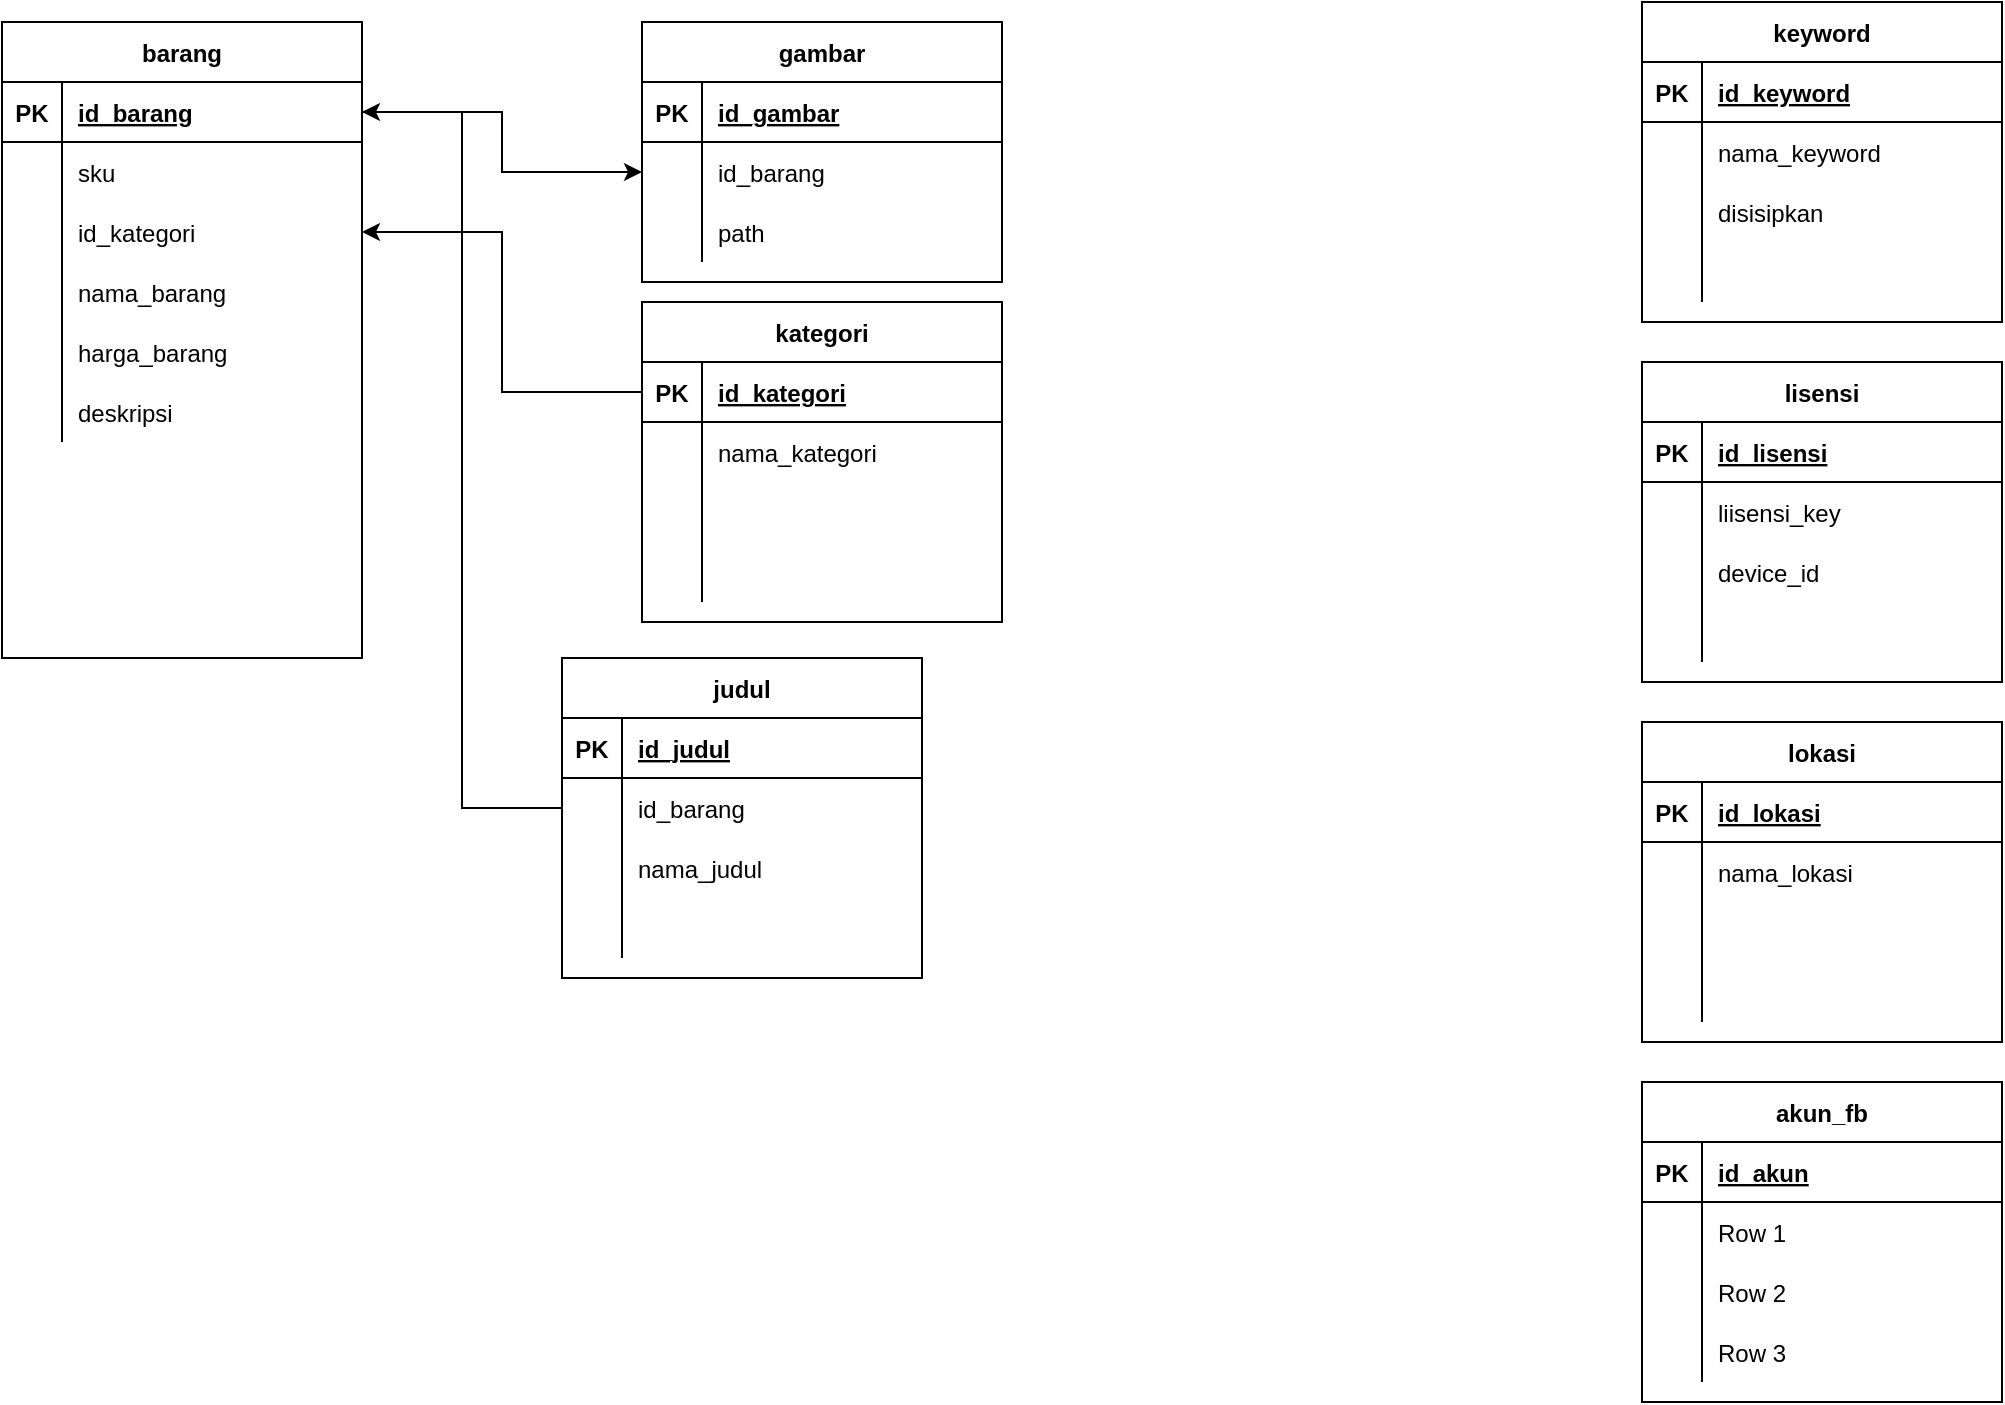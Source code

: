 <mxfile version="14.9.6" type="github">
  <diagram name="Page-1" id="9f46799a-70d6-7492-0946-bef42562c5a5">
    <mxGraphModel dx="868" dy="456" grid="1" gridSize="10" guides="1" tooltips="1" connect="1" arrows="1" fold="1" page="1" pageScale="1" pageWidth="1100" pageHeight="850" background="none" math="0" shadow="0">
      <root>
        <mxCell id="0" />
        <mxCell id="1" parent="0" />
        <mxCell id="hNI0bUxyWP1vLQ-U7evv-1" value="barang" style="shape=table;startSize=30;container=1;collapsible=1;childLayout=tableLayout;fixedRows=1;rowLines=0;fontStyle=1;align=center;resizeLast=1;" parent="1" vertex="1">
          <mxGeometry x="40" y="50" width="180" height="318" as="geometry" />
        </mxCell>
        <mxCell id="hNI0bUxyWP1vLQ-U7evv-2" value="" style="shape=partialRectangle;collapsible=0;dropTarget=0;pointerEvents=0;fillColor=none;top=0;left=0;bottom=1;right=0;points=[[0,0.5],[1,0.5]];portConstraint=eastwest;" parent="hNI0bUxyWP1vLQ-U7evv-1" vertex="1">
          <mxGeometry y="30" width="180" height="30" as="geometry" />
        </mxCell>
        <mxCell id="hNI0bUxyWP1vLQ-U7evv-3" value="PK" style="shape=partialRectangle;connectable=0;fillColor=none;top=0;left=0;bottom=0;right=0;fontStyle=1;overflow=hidden;" parent="hNI0bUxyWP1vLQ-U7evv-2" vertex="1">
          <mxGeometry width="30" height="30" as="geometry" />
        </mxCell>
        <mxCell id="hNI0bUxyWP1vLQ-U7evv-4" value="id_barang" style="shape=partialRectangle;connectable=0;fillColor=none;top=0;left=0;bottom=0;right=0;align=left;spacingLeft=6;fontStyle=5;overflow=hidden;" parent="hNI0bUxyWP1vLQ-U7evv-2" vertex="1">
          <mxGeometry x="30" width="150" height="30" as="geometry" />
        </mxCell>
        <mxCell id="hNI0bUxyWP1vLQ-U7evv-5" value="" style="shape=partialRectangle;collapsible=0;dropTarget=0;pointerEvents=0;fillColor=none;top=0;left=0;bottom=0;right=0;points=[[0,0.5],[1,0.5]];portConstraint=eastwest;" parent="hNI0bUxyWP1vLQ-U7evv-1" vertex="1">
          <mxGeometry y="60" width="180" height="30" as="geometry" />
        </mxCell>
        <mxCell id="hNI0bUxyWP1vLQ-U7evv-6" value="" style="shape=partialRectangle;connectable=0;fillColor=none;top=0;left=0;bottom=0;right=0;editable=1;overflow=hidden;" parent="hNI0bUxyWP1vLQ-U7evv-5" vertex="1">
          <mxGeometry width="30" height="30" as="geometry" />
        </mxCell>
        <mxCell id="hNI0bUxyWP1vLQ-U7evv-7" value="sku" style="shape=partialRectangle;connectable=0;fillColor=none;top=0;left=0;bottom=0;right=0;align=left;spacingLeft=6;overflow=hidden;" parent="hNI0bUxyWP1vLQ-U7evv-5" vertex="1">
          <mxGeometry x="30" width="150" height="30" as="geometry" />
        </mxCell>
        <mxCell id="hNI0bUxyWP1vLQ-U7evv-8" value="" style="shape=partialRectangle;collapsible=0;dropTarget=0;pointerEvents=0;fillColor=none;top=0;left=0;bottom=0;right=0;points=[[0,0.5],[1,0.5]];portConstraint=eastwest;" parent="hNI0bUxyWP1vLQ-U7evv-1" vertex="1">
          <mxGeometry y="90" width="180" height="30" as="geometry" />
        </mxCell>
        <mxCell id="hNI0bUxyWP1vLQ-U7evv-9" value="" style="shape=partialRectangle;connectable=0;fillColor=none;top=0;left=0;bottom=0;right=0;editable=1;overflow=hidden;" parent="hNI0bUxyWP1vLQ-U7evv-8" vertex="1">
          <mxGeometry width="30" height="30" as="geometry" />
        </mxCell>
        <mxCell id="hNI0bUxyWP1vLQ-U7evv-10" value="id_kategori" style="shape=partialRectangle;connectable=0;fillColor=none;top=0;left=0;bottom=0;right=0;align=left;spacingLeft=6;overflow=hidden;" parent="hNI0bUxyWP1vLQ-U7evv-8" vertex="1">
          <mxGeometry x="30" width="150" height="30" as="geometry" />
        </mxCell>
        <mxCell id="hNI0bUxyWP1vLQ-U7evv-11" value="" style="shape=partialRectangle;collapsible=0;dropTarget=0;pointerEvents=0;fillColor=none;top=0;left=0;bottom=0;right=0;points=[[0,0.5],[1,0.5]];portConstraint=eastwest;" parent="hNI0bUxyWP1vLQ-U7evv-1" vertex="1">
          <mxGeometry y="120" width="180" height="30" as="geometry" />
        </mxCell>
        <mxCell id="hNI0bUxyWP1vLQ-U7evv-12" value="" style="shape=partialRectangle;connectable=0;fillColor=none;top=0;left=0;bottom=0;right=0;editable=1;overflow=hidden;" parent="hNI0bUxyWP1vLQ-U7evv-11" vertex="1">
          <mxGeometry width="30" height="30" as="geometry" />
        </mxCell>
        <mxCell id="hNI0bUxyWP1vLQ-U7evv-13" value="nama_barang" style="shape=partialRectangle;connectable=0;fillColor=none;top=0;left=0;bottom=0;right=0;align=left;spacingLeft=6;overflow=hidden;" parent="hNI0bUxyWP1vLQ-U7evv-11" vertex="1">
          <mxGeometry x="30" width="150" height="30" as="geometry" />
        </mxCell>
        <mxCell id="hNI0bUxyWP1vLQ-U7evv-15" value="" style="shape=partialRectangle;collapsible=0;dropTarget=0;pointerEvents=0;fillColor=none;top=0;left=0;bottom=0;right=0;points=[[0,0.5],[1,0.5]];portConstraint=eastwest;" parent="hNI0bUxyWP1vLQ-U7evv-1" vertex="1">
          <mxGeometry y="150" width="180" height="30" as="geometry" />
        </mxCell>
        <mxCell id="hNI0bUxyWP1vLQ-U7evv-16" value="" style="shape=partialRectangle;connectable=0;fillColor=none;top=0;left=0;bottom=0;right=0;editable=1;overflow=hidden;" parent="hNI0bUxyWP1vLQ-U7evv-15" vertex="1">
          <mxGeometry width="30" height="30" as="geometry" />
        </mxCell>
        <mxCell id="hNI0bUxyWP1vLQ-U7evv-17" value="harga_barang" style="shape=partialRectangle;connectable=0;fillColor=none;top=0;left=0;bottom=0;right=0;align=left;spacingLeft=6;overflow=hidden;" parent="hNI0bUxyWP1vLQ-U7evv-15" vertex="1">
          <mxGeometry x="30" width="150" height="30" as="geometry" />
        </mxCell>
        <mxCell id="hNI0bUxyWP1vLQ-U7evv-18" value="" style="shape=partialRectangle;collapsible=0;dropTarget=0;pointerEvents=0;fillColor=none;top=0;left=0;bottom=0;right=0;points=[[0,0.5],[1,0.5]];portConstraint=eastwest;" parent="hNI0bUxyWP1vLQ-U7evv-1" vertex="1">
          <mxGeometry y="180" width="180" height="30" as="geometry" />
        </mxCell>
        <mxCell id="hNI0bUxyWP1vLQ-U7evv-19" value="" style="shape=partialRectangle;connectable=0;fillColor=none;top=0;left=0;bottom=0;right=0;editable=1;overflow=hidden;" parent="hNI0bUxyWP1vLQ-U7evv-18" vertex="1">
          <mxGeometry width="30" height="30" as="geometry" />
        </mxCell>
        <mxCell id="hNI0bUxyWP1vLQ-U7evv-20" value="deskripsi" style="shape=partialRectangle;connectable=0;fillColor=none;top=0;left=0;bottom=0;right=0;align=left;spacingLeft=6;overflow=hidden;" parent="hNI0bUxyWP1vLQ-U7evv-18" vertex="1">
          <mxGeometry x="30" width="150" height="30" as="geometry" />
        </mxCell>
        <mxCell id="hNI0bUxyWP1vLQ-U7evv-21" value="keyword" style="shape=table;startSize=30;container=1;collapsible=1;childLayout=tableLayout;fixedRows=1;rowLines=0;fontStyle=1;align=center;resizeLast=1;" parent="1" vertex="1">
          <mxGeometry x="860" y="40" width="180" height="160" as="geometry" />
        </mxCell>
        <mxCell id="hNI0bUxyWP1vLQ-U7evv-22" value="" style="shape=partialRectangle;collapsible=0;dropTarget=0;pointerEvents=0;fillColor=none;top=0;left=0;bottom=1;right=0;points=[[0,0.5],[1,0.5]];portConstraint=eastwest;" parent="hNI0bUxyWP1vLQ-U7evv-21" vertex="1">
          <mxGeometry y="30" width="180" height="30" as="geometry" />
        </mxCell>
        <mxCell id="hNI0bUxyWP1vLQ-U7evv-23" value="PK" style="shape=partialRectangle;connectable=0;fillColor=none;top=0;left=0;bottom=0;right=0;fontStyle=1;overflow=hidden;" parent="hNI0bUxyWP1vLQ-U7evv-22" vertex="1">
          <mxGeometry width="30" height="30" as="geometry" />
        </mxCell>
        <mxCell id="hNI0bUxyWP1vLQ-U7evv-24" value="id_keyword" style="shape=partialRectangle;connectable=0;fillColor=none;top=0;left=0;bottom=0;right=0;align=left;spacingLeft=6;fontStyle=5;overflow=hidden;" parent="hNI0bUxyWP1vLQ-U7evv-22" vertex="1">
          <mxGeometry x="30" width="150" height="30" as="geometry" />
        </mxCell>
        <mxCell id="hNI0bUxyWP1vLQ-U7evv-25" value="" style="shape=partialRectangle;collapsible=0;dropTarget=0;pointerEvents=0;fillColor=none;top=0;left=0;bottom=0;right=0;points=[[0,0.5],[1,0.5]];portConstraint=eastwest;" parent="hNI0bUxyWP1vLQ-U7evv-21" vertex="1">
          <mxGeometry y="60" width="180" height="30" as="geometry" />
        </mxCell>
        <mxCell id="hNI0bUxyWP1vLQ-U7evv-26" value="" style="shape=partialRectangle;connectable=0;fillColor=none;top=0;left=0;bottom=0;right=0;editable=1;overflow=hidden;" parent="hNI0bUxyWP1vLQ-U7evv-25" vertex="1">
          <mxGeometry width="30" height="30" as="geometry" />
        </mxCell>
        <mxCell id="hNI0bUxyWP1vLQ-U7evv-27" value="nama_keyword" style="shape=partialRectangle;connectable=0;fillColor=none;top=0;left=0;bottom=0;right=0;align=left;spacingLeft=6;overflow=hidden;" parent="hNI0bUxyWP1vLQ-U7evv-25" vertex="1">
          <mxGeometry x="30" width="150" height="30" as="geometry" />
        </mxCell>
        <mxCell id="hNI0bUxyWP1vLQ-U7evv-28" value="" style="shape=partialRectangle;collapsible=0;dropTarget=0;pointerEvents=0;fillColor=none;top=0;left=0;bottom=0;right=0;points=[[0,0.5],[1,0.5]];portConstraint=eastwest;" parent="hNI0bUxyWP1vLQ-U7evv-21" vertex="1">
          <mxGeometry y="90" width="180" height="30" as="geometry" />
        </mxCell>
        <mxCell id="hNI0bUxyWP1vLQ-U7evv-29" value="" style="shape=partialRectangle;connectable=0;fillColor=none;top=0;left=0;bottom=0;right=0;editable=1;overflow=hidden;" parent="hNI0bUxyWP1vLQ-U7evv-28" vertex="1">
          <mxGeometry width="30" height="30" as="geometry" />
        </mxCell>
        <mxCell id="hNI0bUxyWP1vLQ-U7evv-30" value="disisipkan" style="shape=partialRectangle;connectable=0;fillColor=none;top=0;left=0;bottom=0;right=0;align=left;spacingLeft=6;overflow=hidden;" parent="hNI0bUxyWP1vLQ-U7evv-28" vertex="1">
          <mxGeometry x="30" width="150" height="30" as="geometry" />
        </mxCell>
        <mxCell id="hNI0bUxyWP1vLQ-U7evv-31" value="" style="shape=partialRectangle;collapsible=0;dropTarget=0;pointerEvents=0;fillColor=none;top=0;left=0;bottom=0;right=0;points=[[0,0.5],[1,0.5]];portConstraint=eastwest;" parent="hNI0bUxyWP1vLQ-U7evv-21" vertex="1">
          <mxGeometry y="120" width="180" height="30" as="geometry" />
        </mxCell>
        <mxCell id="hNI0bUxyWP1vLQ-U7evv-32" value="" style="shape=partialRectangle;connectable=0;fillColor=none;top=0;left=0;bottom=0;right=0;editable=1;overflow=hidden;" parent="hNI0bUxyWP1vLQ-U7evv-31" vertex="1">
          <mxGeometry width="30" height="30" as="geometry" />
        </mxCell>
        <mxCell id="hNI0bUxyWP1vLQ-U7evv-33" value="" style="shape=partialRectangle;connectable=0;fillColor=none;top=0;left=0;bottom=0;right=0;align=left;spacingLeft=6;overflow=hidden;" parent="hNI0bUxyWP1vLQ-U7evv-31" vertex="1">
          <mxGeometry x="30" width="150" height="30" as="geometry" />
        </mxCell>
        <mxCell id="hNI0bUxyWP1vLQ-U7evv-34" value="judul" style="shape=table;startSize=30;container=1;collapsible=1;childLayout=tableLayout;fixedRows=1;rowLines=0;fontStyle=1;align=center;resizeLast=1;" parent="1" vertex="1">
          <mxGeometry x="320" y="368" width="180" height="160" as="geometry" />
        </mxCell>
        <mxCell id="hNI0bUxyWP1vLQ-U7evv-35" value="" style="shape=partialRectangle;collapsible=0;dropTarget=0;pointerEvents=0;fillColor=none;top=0;left=0;bottom=1;right=0;points=[[0,0.5],[1,0.5]];portConstraint=eastwest;" parent="hNI0bUxyWP1vLQ-U7evv-34" vertex="1">
          <mxGeometry y="30" width="180" height="30" as="geometry" />
        </mxCell>
        <mxCell id="hNI0bUxyWP1vLQ-U7evv-36" value="PK" style="shape=partialRectangle;connectable=0;fillColor=none;top=0;left=0;bottom=0;right=0;fontStyle=1;overflow=hidden;" parent="hNI0bUxyWP1vLQ-U7evv-35" vertex="1">
          <mxGeometry width="30" height="30" as="geometry" />
        </mxCell>
        <mxCell id="hNI0bUxyWP1vLQ-U7evv-37" value="id_judul" style="shape=partialRectangle;connectable=0;fillColor=none;top=0;left=0;bottom=0;right=0;align=left;spacingLeft=6;fontStyle=5;overflow=hidden;" parent="hNI0bUxyWP1vLQ-U7evv-35" vertex="1">
          <mxGeometry x="30" width="150" height="30" as="geometry" />
        </mxCell>
        <mxCell id="hNI0bUxyWP1vLQ-U7evv-38" value="" style="shape=partialRectangle;collapsible=0;dropTarget=0;pointerEvents=0;fillColor=none;top=0;left=0;bottom=0;right=0;points=[[0,0.5],[1,0.5]];portConstraint=eastwest;" parent="hNI0bUxyWP1vLQ-U7evv-34" vertex="1">
          <mxGeometry y="60" width="180" height="30" as="geometry" />
        </mxCell>
        <mxCell id="hNI0bUxyWP1vLQ-U7evv-39" value="" style="shape=partialRectangle;connectable=0;fillColor=none;top=0;left=0;bottom=0;right=0;editable=1;overflow=hidden;" parent="hNI0bUxyWP1vLQ-U7evv-38" vertex="1">
          <mxGeometry width="30" height="30" as="geometry" />
        </mxCell>
        <mxCell id="hNI0bUxyWP1vLQ-U7evv-40" value="id_barang" style="shape=partialRectangle;connectable=0;fillColor=none;top=0;left=0;bottom=0;right=0;align=left;spacingLeft=6;overflow=hidden;" parent="hNI0bUxyWP1vLQ-U7evv-38" vertex="1">
          <mxGeometry x="30" width="150" height="30" as="geometry" />
        </mxCell>
        <mxCell id="hNI0bUxyWP1vLQ-U7evv-41" value="" style="shape=partialRectangle;collapsible=0;dropTarget=0;pointerEvents=0;fillColor=none;top=0;left=0;bottom=0;right=0;points=[[0,0.5],[1,0.5]];portConstraint=eastwest;" parent="hNI0bUxyWP1vLQ-U7evv-34" vertex="1">
          <mxGeometry y="90" width="180" height="30" as="geometry" />
        </mxCell>
        <mxCell id="hNI0bUxyWP1vLQ-U7evv-42" value="" style="shape=partialRectangle;connectable=0;fillColor=none;top=0;left=0;bottom=0;right=0;editable=1;overflow=hidden;" parent="hNI0bUxyWP1vLQ-U7evv-41" vertex="1">
          <mxGeometry width="30" height="30" as="geometry" />
        </mxCell>
        <mxCell id="hNI0bUxyWP1vLQ-U7evv-43" value="nama_judul" style="shape=partialRectangle;connectable=0;fillColor=none;top=0;left=0;bottom=0;right=0;align=left;spacingLeft=6;overflow=hidden;" parent="hNI0bUxyWP1vLQ-U7evv-41" vertex="1">
          <mxGeometry x="30" width="150" height="30" as="geometry" />
        </mxCell>
        <mxCell id="hNI0bUxyWP1vLQ-U7evv-44" value="" style="shape=partialRectangle;collapsible=0;dropTarget=0;pointerEvents=0;fillColor=none;top=0;left=0;bottom=0;right=0;points=[[0,0.5],[1,0.5]];portConstraint=eastwest;" parent="hNI0bUxyWP1vLQ-U7evv-34" vertex="1">
          <mxGeometry y="120" width="180" height="30" as="geometry" />
        </mxCell>
        <mxCell id="hNI0bUxyWP1vLQ-U7evv-45" value="" style="shape=partialRectangle;connectable=0;fillColor=none;top=0;left=0;bottom=0;right=0;editable=1;overflow=hidden;" parent="hNI0bUxyWP1vLQ-U7evv-44" vertex="1">
          <mxGeometry width="30" height="30" as="geometry" />
        </mxCell>
        <mxCell id="hNI0bUxyWP1vLQ-U7evv-46" value="" style="shape=partialRectangle;connectable=0;fillColor=none;top=0;left=0;bottom=0;right=0;align=left;spacingLeft=6;overflow=hidden;" parent="hNI0bUxyWP1vLQ-U7evv-44" vertex="1">
          <mxGeometry x="30" width="150" height="30" as="geometry" />
        </mxCell>
        <mxCell id="hNI0bUxyWP1vLQ-U7evv-47" value="kategori" style="shape=table;startSize=30;container=1;collapsible=1;childLayout=tableLayout;fixedRows=1;rowLines=0;fontStyle=1;align=center;resizeLast=1;" parent="1" vertex="1">
          <mxGeometry x="360" y="190" width="180" height="160" as="geometry" />
        </mxCell>
        <mxCell id="hNI0bUxyWP1vLQ-U7evv-48" value="" style="shape=partialRectangle;collapsible=0;dropTarget=0;pointerEvents=0;fillColor=none;top=0;left=0;bottom=1;right=0;points=[[0,0.5],[1,0.5]];portConstraint=eastwest;" parent="hNI0bUxyWP1vLQ-U7evv-47" vertex="1">
          <mxGeometry y="30" width="180" height="30" as="geometry" />
        </mxCell>
        <mxCell id="hNI0bUxyWP1vLQ-U7evv-49" value="PK" style="shape=partialRectangle;connectable=0;fillColor=none;top=0;left=0;bottom=0;right=0;fontStyle=1;overflow=hidden;" parent="hNI0bUxyWP1vLQ-U7evv-48" vertex="1">
          <mxGeometry width="30" height="30" as="geometry" />
        </mxCell>
        <mxCell id="hNI0bUxyWP1vLQ-U7evv-50" value="id_kategori" style="shape=partialRectangle;connectable=0;fillColor=none;top=0;left=0;bottom=0;right=0;align=left;spacingLeft=6;fontStyle=5;overflow=hidden;" parent="hNI0bUxyWP1vLQ-U7evv-48" vertex="1">
          <mxGeometry x="30" width="150" height="30" as="geometry" />
        </mxCell>
        <mxCell id="hNI0bUxyWP1vLQ-U7evv-51" value="" style="shape=partialRectangle;collapsible=0;dropTarget=0;pointerEvents=0;fillColor=none;top=0;left=0;bottom=0;right=0;points=[[0,0.5],[1,0.5]];portConstraint=eastwest;" parent="hNI0bUxyWP1vLQ-U7evv-47" vertex="1">
          <mxGeometry y="60" width="180" height="30" as="geometry" />
        </mxCell>
        <mxCell id="hNI0bUxyWP1vLQ-U7evv-52" value="" style="shape=partialRectangle;connectable=0;fillColor=none;top=0;left=0;bottom=0;right=0;editable=1;overflow=hidden;" parent="hNI0bUxyWP1vLQ-U7evv-51" vertex="1">
          <mxGeometry width="30" height="30" as="geometry" />
        </mxCell>
        <mxCell id="hNI0bUxyWP1vLQ-U7evv-53" value="nama_kategori" style="shape=partialRectangle;connectable=0;fillColor=none;top=0;left=0;bottom=0;right=0;align=left;spacingLeft=6;overflow=hidden;" parent="hNI0bUxyWP1vLQ-U7evv-51" vertex="1">
          <mxGeometry x="30" width="150" height="30" as="geometry" />
        </mxCell>
        <mxCell id="hNI0bUxyWP1vLQ-U7evv-54" value="" style="shape=partialRectangle;collapsible=0;dropTarget=0;pointerEvents=0;fillColor=none;top=0;left=0;bottom=0;right=0;points=[[0,0.5],[1,0.5]];portConstraint=eastwest;" parent="hNI0bUxyWP1vLQ-U7evv-47" vertex="1">
          <mxGeometry y="90" width="180" height="30" as="geometry" />
        </mxCell>
        <mxCell id="hNI0bUxyWP1vLQ-U7evv-55" value="" style="shape=partialRectangle;connectable=0;fillColor=none;top=0;left=0;bottom=0;right=0;editable=1;overflow=hidden;" parent="hNI0bUxyWP1vLQ-U7evv-54" vertex="1">
          <mxGeometry width="30" height="30" as="geometry" />
        </mxCell>
        <mxCell id="hNI0bUxyWP1vLQ-U7evv-56" value="" style="shape=partialRectangle;connectable=0;fillColor=none;top=0;left=0;bottom=0;right=0;align=left;spacingLeft=6;overflow=hidden;" parent="hNI0bUxyWP1vLQ-U7evv-54" vertex="1">
          <mxGeometry x="30" width="150" height="30" as="geometry" />
        </mxCell>
        <mxCell id="hNI0bUxyWP1vLQ-U7evv-57" value="" style="shape=partialRectangle;collapsible=0;dropTarget=0;pointerEvents=0;fillColor=none;top=0;left=0;bottom=0;right=0;points=[[0,0.5],[1,0.5]];portConstraint=eastwest;" parent="hNI0bUxyWP1vLQ-U7evv-47" vertex="1">
          <mxGeometry y="120" width="180" height="30" as="geometry" />
        </mxCell>
        <mxCell id="hNI0bUxyWP1vLQ-U7evv-58" value="" style="shape=partialRectangle;connectable=0;fillColor=none;top=0;left=0;bottom=0;right=0;editable=1;overflow=hidden;" parent="hNI0bUxyWP1vLQ-U7evv-57" vertex="1">
          <mxGeometry width="30" height="30" as="geometry" />
        </mxCell>
        <mxCell id="hNI0bUxyWP1vLQ-U7evv-59" value="" style="shape=partialRectangle;connectable=0;fillColor=none;top=0;left=0;bottom=0;right=0;align=left;spacingLeft=6;overflow=hidden;" parent="hNI0bUxyWP1vLQ-U7evv-57" vertex="1">
          <mxGeometry x="30" width="150" height="30" as="geometry" />
        </mxCell>
        <mxCell id="hNI0bUxyWP1vLQ-U7evv-60" value="lokasi" style="shape=table;startSize=30;container=1;collapsible=1;childLayout=tableLayout;fixedRows=1;rowLines=0;fontStyle=1;align=center;resizeLast=1;" parent="1" vertex="1">
          <mxGeometry x="860" y="400" width="180" height="160" as="geometry" />
        </mxCell>
        <mxCell id="hNI0bUxyWP1vLQ-U7evv-61" value="" style="shape=partialRectangle;collapsible=0;dropTarget=0;pointerEvents=0;fillColor=none;top=0;left=0;bottom=1;right=0;points=[[0,0.5],[1,0.5]];portConstraint=eastwest;" parent="hNI0bUxyWP1vLQ-U7evv-60" vertex="1">
          <mxGeometry y="30" width="180" height="30" as="geometry" />
        </mxCell>
        <mxCell id="hNI0bUxyWP1vLQ-U7evv-62" value="PK" style="shape=partialRectangle;connectable=0;fillColor=none;top=0;left=0;bottom=0;right=0;fontStyle=1;overflow=hidden;" parent="hNI0bUxyWP1vLQ-U7evv-61" vertex="1">
          <mxGeometry width="30" height="30" as="geometry" />
        </mxCell>
        <mxCell id="hNI0bUxyWP1vLQ-U7evv-63" value="id_lokasi" style="shape=partialRectangle;connectable=0;fillColor=none;top=0;left=0;bottom=0;right=0;align=left;spacingLeft=6;fontStyle=5;overflow=hidden;" parent="hNI0bUxyWP1vLQ-U7evv-61" vertex="1">
          <mxGeometry x="30" width="150" height="30" as="geometry" />
        </mxCell>
        <mxCell id="hNI0bUxyWP1vLQ-U7evv-64" value="" style="shape=partialRectangle;collapsible=0;dropTarget=0;pointerEvents=0;fillColor=none;top=0;left=0;bottom=0;right=0;points=[[0,0.5],[1,0.5]];portConstraint=eastwest;" parent="hNI0bUxyWP1vLQ-U7evv-60" vertex="1">
          <mxGeometry y="60" width="180" height="30" as="geometry" />
        </mxCell>
        <mxCell id="hNI0bUxyWP1vLQ-U7evv-65" value="" style="shape=partialRectangle;connectable=0;fillColor=none;top=0;left=0;bottom=0;right=0;editable=1;overflow=hidden;" parent="hNI0bUxyWP1vLQ-U7evv-64" vertex="1">
          <mxGeometry width="30" height="30" as="geometry" />
        </mxCell>
        <mxCell id="hNI0bUxyWP1vLQ-U7evv-66" value="nama_lokasi" style="shape=partialRectangle;connectable=0;fillColor=none;top=0;left=0;bottom=0;right=0;align=left;spacingLeft=6;overflow=hidden;" parent="hNI0bUxyWP1vLQ-U7evv-64" vertex="1">
          <mxGeometry x="30" width="150" height="30" as="geometry" />
        </mxCell>
        <mxCell id="hNI0bUxyWP1vLQ-U7evv-67" value="" style="shape=partialRectangle;collapsible=0;dropTarget=0;pointerEvents=0;fillColor=none;top=0;left=0;bottom=0;right=0;points=[[0,0.5],[1,0.5]];portConstraint=eastwest;" parent="hNI0bUxyWP1vLQ-U7evv-60" vertex="1">
          <mxGeometry y="90" width="180" height="30" as="geometry" />
        </mxCell>
        <mxCell id="hNI0bUxyWP1vLQ-U7evv-68" value="" style="shape=partialRectangle;connectable=0;fillColor=none;top=0;left=0;bottom=0;right=0;editable=1;overflow=hidden;" parent="hNI0bUxyWP1vLQ-U7evv-67" vertex="1">
          <mxGeometry width="30" height="30" as="geometry" />
        </mxCell>
        <mxCell id="hNI0bUxyWP1vLQ-U7evv-69" value="" style="shape=partialRectangle;connectable=0;fillColor=none;top=0;left=0;bottom=0;right=0;align=left;spacingLeft=6;overflow=hidden;" parent="hNI0bUxyWP1vLQ-U7evv-67" vertex="1">
          <mxGeometry x="30" width="150" height="30" as="geometry" />
        </mxCell>
        <mxCell id="hNI0bUxyWP1vLQ-U7evv-70" value="" style="shape=partialRectangle;collapsible=0;dropTarget=0;pointerEvents=0;fillColor=none;top=0;left=0;bottom=0;right=0;points=[[0,0.5],[1,0.5]];portConstraint=eastwest;" parent="hNI0bUxyWP1vLQ-U7evv-60" vertex="1">
          <mxGeometry y="120" width="180" height="30" as="geometry" />
        </mxCell>
        <mxCell id="hNI0bUxyWP1vLQ-U7evv-71" value="" style="shape=partialRectangle;connectable=0;fillColor=none;top=0;left=0;bottom=0;right=0;editable=1;overflow=hidden;" parent="hNI0bUxyWP1vLQ-U7evv-70" vertex="1">
          <mxGeometry width="30" height="30" as="geometry" />
        </mxCell>
        <mxCell id="hNI0bUxyWP1vLQ-U7evv-72" value="" style="shape=partialRectangle;connectable=0;fillColor=none;top=0;left=0;bottom=0;right=0;align=left;spacingLeft=6;overflow=hidden;" parent="hNI0bUxyWP1vLQ-U7evv-70" vertex="1">
          <mxGeometry x="30" width="150" height="30" as="geometry" />
        </mxCell>
        <mxCell id="hNI0bUxyWP1vLQ-U7evv-73" value="gambar" style="shape=table;startSize=30;container=1;collapsible=1;childLayout=tableLayout;fixedRows=1;rowLines=0;fontStyle=1;align=center;resizeLast=1;" parent="1" vertex="1">
          <mxGeometry x="360" y="50" width="180" height="130" as="geometry" />
        </mxCell>
        <mxCell id="hNI0bUxyWP1vLQ-U7evv-74" value="" style="shape=partialRectangle;collapsible=0;dropTarget=0;pointerEvents=0;fillColor=none;top=0;left=0;bottom=1;right=0;points=[[0,0.5],[1,0.5]];portConstraint=eastwest;" parent="hNI0bUxyWP1vLQ-U7evv-73" vertex="1">
          <mxGeometry y="30" width="180" height="30" as="geometry" />
        </mxCell>
        <mxCell id="hNI0bUxyWP1vLQ-U7evv-75" value="PK" style="shape=partialRectangle;connectable=0;fillColor=none;top=0;left=0;bottom=0;right=0;fontStyle=1;overflow=hidden;" parent="hNI0bUxyWP1vLQ-U7evv-74" vertex="1">
          <mxGeometry width="30" height="30" as="geometry" />
        </mxCell>
        <mxCell id="hNI0bUxyWP1vLQ-U7evv-76" value="id_gambar" style="shape=partialRectangle;connectable=0;fillColor=none;top=0;left=0;bottom=0;right=0;align=left;spacingLeft=6;fontStyle=5;overflow=hidden;" parent="hNI0bUxyWP1vLQ-U7evv-74" vertex="1">
          <mxGeometry x="30" width="150" height="30" as="geometry" />
        </mxCell>
        <mxCell id="hNI0bUxyWP1vLQ-U7evv-77" value="" style="shape=partialRectangle;collapsible=0;dropTarget=0;pointerEvents=0;fillColor=none;top=0;left=0;bottom=0;right=0;points=[[0,0.5],[1,0.5]];portConstraint=eastwest;" parent="hNI0bUxyWP1vLQ-U7evv-73" vertex="1">
          <mxGeometry y="60" width="180" height="30" as="geometry" />
        </mxCell>
        <mxCell id="hNI0bUxyWP1vLQ-U7evv-78" value="" style="shape=partialRectangle;connectable=0;fillColor=none;top=0;left=0;bottom=0;right=0;editable=1;overflow=hidden;" parent="hNI0bUxyWP1vLQ-U7evv-77" vertex="1">
          <mxGeometry width="30" height="30" as="geometry" />
        </mxCell>
        <mxCell id="hNI0bUxyWP1vLQ-U7evv-79" value="id_barang" style="shape=partialRectangle;connectable=0;fillColor=none;top=0;left=0;bottom=0;right=0;align=left;spacingLeft=6;overflow=hidden;" parent="hNI0bUxyWP1vLQ-U7evv-77" vertex="1">
          <mxGeometry x="30" width="150" height="30" as="geometry" />
        </mxCell>
        <mxCell id="hNI0bUxyWP1vLQ-U7evv-80" value="" style="shape=partialRectangle;collapsible=0;dropTarget=0;pointerEvents=0;fillColor=none;top=0;left=0;bottom=0;right=0;points=[[0,0.5],[1,0.5]];portConstraint=eastwest;" parent="hNI0bUxyWP1vLQ-U7evv-73" vertex="1">
          <mxGeometry y="90" width="180" height="30" as="geometry" />
        </mxCell>
        <mxCell id="hNI0bUxyWP1vLQ-U7evv-81" value="" style="shape=partialRectangle;connectable=0;fillColor=none;top=0;left=0;bottom=0;right=0;editable=1;overflow=hidden;" parent="hNI0bUxyWP1vLQ-U7evv-80" vertex="1">
          <mxGeometry width="30" height="30" as="geometry" />
        </mxCell>
        <mxCell id="hNI0bUxyWP1vLQ-U7evv-82" value="path" style="shape=partialRectangle;connectable=0;fillColor=none;top=0;left=0;bottom=0;right=0;align=left;spacingLeft=6;overflow=hidden;" parent="hNI0bUxyWP1vLQ-U7evv-80" vertex="1">
          <mxGeometry x="30" width="150" height="30" as="geometry" />
        </mxCell>
        <mxCell id="hNI0bUxyWP1vLQ-U7evv-86" value="akun_fb" style="shape=table;startSize=30;container=1;collapsible=1;childLayout=tableLayout;fixedRows=1;rowLines=0;fontStyle=1;align=center;resizeLast=1;" parent="1" vertex="1">
          <mxGeometry x="860" y="580" width="180" height="160" as="geometry" />
        </mxCell>
        <mxCell id="hNI0bUxyWP1vLQ-U7evv-87" value="" style="shape=partialRectangle;collapsible=0;dropTarget=0;pointerEvents=0;fillColor=none;top=0;left=0;bottom=1;right=0;points=[[0,0.5],[1,0.5]];portConstraint=eastwest;" parent="hNI0bUxyWP1vLQ-U7evv-86" vertex="1">
          <mxGeometry y="30" width="180" height="30" as="geometry" />
        </mxCell>
        <mxCell id="hNI0bUxyWP1vLQ-U7evv-88" value="PK" style="shape=partialRectangle;connectable=0;fillColor=none;top=0;left=0;bottom=0;right=0;fontStyle=1;overflow=hidden;" parent="hNI0bUxyWP1vLQ-U7evv-87" vertex="1">
          <mxGeometry width="30" height="30" as="geometry" />
        </mxCell>
        <mxCell id="hNI0bUxyWP1vLQ-U7evv-89" value="id_akun" style="shape=partialRectangle;connectable=0;fillColor=none;top=0;left=0;bottom=0;right=0;align=left;spacingLeft=6;fontStyle=5;overflow=hidden;" parent="hNI0bUxyWP1vLQ-U7evv-87" vertex="1">
          <mxGeometry x="30" width="150" height="30" as="geometry" />
        </mxCell>
        <mxCell id="hNI0bUxyWP1vLQ-U7evv-90" value="" style="shape=partialRectangle;collapsible=0;dropTarget=0;pointerEvents=0;fillColor=none;top=0;left=0;bottom=0;right=0;points=[[0,0.5],[1,0.5]];portConstraint=eastwest;" parent="hNI0bUxyWP1vLQ-U7evv-86" vertex="1">
          <mxGeometry y="60" width="180" height="30" as="geometry" />
        </mxCell>
        <mxCell id="hNI0bUxyWP1vLQ-U7evv-91" value="" style="shape=partialRectangle;connectable=0;fillColor=none;top=0;left=0;bottom=0;right=0;editable=1;overflow=hidden;" parent="hNI0bUxyWP1vLQ-U7evv-90" vertex="1">
          <mxGeometry width="30" height="30" as="geometry" />
        </mxCell>
        <mxCell id="hNI0bUxyWP1vLQ-U7evv-92" value="Row 1" style="shape=partialRectangle;connectable=0;fillColor=none;top=0;left=0;bottom=0;right=0;align=left;spacingLeft=6;overflow=hidden;" parent="hNI0bUxyWP1vLQ-U7evv-90" vertex="1">
          <mxGeometry x="30" width="150" height="30" as="geometry" />
        </mxCell>
        <mxCell id="hNI0bUxyWP1vLQ-U7evv-93" value="" style="shape=partialRectangle;collapsible=0;dropTarget=0;pointerEvents=0;fillColor=none;top=0;left=0;bottom=0;right=0;points=[[0,0.5],[1,0.5]];portConstraint=eastwest;" parent="hNI0bUxyWP1vLQ-U7evv-86" vertex="1">
          <mxGeometry y="90" width="180" height="30" as="geometry" />
        </mxCell>
        <mxCell id="hNI0bUxyWP1vLQ-U7evv-94" value="" style="shape=partialRectangle;connectable=0;fillColor=none;top=0;left=0;bottom=0;right=0;editable=1;overflow=hidden;" parent="hNI0bUxyWP1vLQ-U7evv-93" vertex="1">
          <mxGeometry width="30" height="30" as="geometry" />
        </mxCell>
        <mxCell id="hNI0bUxyWP1vLQ-U7evv-95" value="Row 2" style="shape=partialRectangle;connectable=0;fillColor=none;top=0;left=0;bottom=0;right=0;align=left;spacingLeft=6;overflow=hidden;" parent="hNI0bUxyWP1vLQ-U7evv-93" vertex="1">
          <mxGeometry x="30" width="150" height="30" as="geometry" />
        </mxCell>
        <mxCell id="hNI0bUxyWP1vLQ-U7evv-96" value="" style="shape=partialRectangle;collapsible=0;dropTarget=0;pointerEvents=0;fillColor=none;top=0;left=0;bottom=0;right=0;points=[[0,0.5],[1,0.5]];portConstraint=eastwest;" parent="hNI0bUxyWP1vLQ-U7evv-86" vertex="1">
          <mxGeometry y="120" width="180" height="30" as="geometry" />
        </mxCell>
        <mxCell id="hNI0bUxyWP1vLQ-U7evv-97" value="" style="shape=partialRectangle;connectable=0;fillColor=none;top=0;left=0;bottom=0;right=0;editable=1;overflow=hidden;" parent="hNI0bUxyWP1vLQ-U7evv-96" vertex="1">
          <mxGeometry width="30" height="30" as="geometry" />
        </mxCell>
        <mxCell id="hNI0bUxyWP1vLQ-U7evv-98" value="Row 3" style="shape=partialRectangle;connectable=0;fillColor=none;top=0;left=0;bottom=0;right=0;align=left;spacingLeft=6;overflow=hidden;" parent="hNI0bUxyWP1vLQ-U7evv-96" vertex="1">
          <mxGeometry x="30" width="150" height="30" as="geometry" />
        </mxCell>
        <mxCell id="zgvmyiYtyeNPHC3bxXLB-13" value="lisensi" style="shape=table;startSize=30;container=1;collapsible=1;childLayout=tableLayout;fixedRows=1;rowLines=0;fontStyle=1;align=center;resizeLast=1;" parent="1" vertex="1">
          <mxGeometry x="860" y="220" width="180" height="160" as="geometry" />
        </mxCell>
        <mxCell id="zgvmyiYtyeNPHC3bxXLB-14" value="" style="shape=partialRectangle;collapsible=0;dropTarget=0;pointerEvents=0;fillColor=none;top=0;left=0;bottom=1;right=0;points=[[0,0.5],[1,0.5]];portConstraint=eastwest;" parent="zgvmyiYtyeNPHC3bxXLB-13" vertex="1">
          <mxGeometry y="30" width="180" height="30" as="geometry" />
        </mxCell>
        <mxCell id="zgvmyiYtyeNPHC3bxXLB-15" value="PK" style="shape=partialRectangle;connectable=0;fillColor=none;top=0;left=0;bottom=0;right=0;fontStyle=1;overflow=hidden;" parent="zgvmyiYtyeNPHC3bxXLB-14" vertex="1">
          <mxGeometry width="30" height="30" as="geometry" />
        </mxCell>
        <mxCell id="zgvmyiYtyeNPHC3bxXLB-16" value="id_lisensi" style="shape=partialRectangle;connectable=0;fillColor=none;top=0;left=0;bottom=0;right=0;align=left;spacingLeft=6;fontStyle=5;overflow=hidden;" parent="zgvmyiYtyeNPHC3bxXLB-14" vertex="1">
          <mxGeometry x="30" width="150" height="30" as="geometry" />
        </mxCell>
        <mxCell id="zgvmyiYtyeNPHC3bxXLB-17" value="" style="shape=partialRectangle;collapsible=0;dropTarget=0;pointerEvents=0;fillColor=none;top=0;left=0;bottom=0;right=0;points=[[0,0.5],[1,0.5]];portConstraint=eastwest;" parent="zgvmyiYtyeNPHC3bxXLB-13" vertex="1">
          <mxGeometry y="60" width="180" height="30" as="geometry" />
        </mxCell>
        <mxCell id="zgvmyiYtyeNPHC3bxXLB-18" value="" style="shape=partialRectangle;connectable=0;fillColor=none;top=0;left=0;bottom=0;right=0;editable=1;overflow=hidden;" parent="zgvmyiYtyeNPHC3bxXLB-17" vertex="1">
          <mxGeometry width="30" height="30" as="geometry" />
        </mxCell>
        <mxCell id="zgvmyiYtyeNPHC3bxXLB-19" value="liisensi_key" style="shape=partialRectangle;connectable=0;fillColor=none;top=0;left=0;bottom=0;right=0;align=left;spacingLeft=6;overflow=hidden;" parent="zgvmyiYtyeNPHC3bxXLB-17" vertex="1">
          <mxGeometry x="30" width="150" height="30" as="geometry" />
        </mxCell>
        <mxCell id="zgvmyiYtyeNPHC3bxXLB-20" value="" style="shape=partialRectangle;collapsible=0;dropTarget=0;pointerEvents=0;fillColor=none;top=0;left=0;bottom=0;right=0;points=[[0,0.5],[1,0.5]];portConstraint=eastwest;" parent="zgvmyiYtyeNPHC3bxXLB-13" vertex="1">
          <mxGeometry y="90" width="180" height="30" as="geometry" />
        </mxCell>
        <mxCell id="zgvmyiYtyeNPHC3bxXLB-21" value="" style="shape=partialRectangle;connectable=0;fillColor=none;top=0;left=0;bottom=0;right=0;editable=1;overflow=hidden;" parent="zgvmyiYtyeNPHC3bxXLB-20" vertex="1">
          <mxGeometry width="30" height="30" as="geometry" />
        </mxCell>
        <mxCell id="zgvmyiYtyeNPHC3bxXLB-22" value="device_id" style="shape=partialRectangle;connectable=0;fillColor=none;top=0;left=0;bottom=0;right=0;align=left;spacingLeft=6;overflow=hidden;" parent="zgvmyiYtyeNPHC3bxXLB-20" vertex="1">
          <mxGeometry x="30" width="150" height="30" as="geometry" />
        </mxCell>
        <mxCell id="zgvmyiYtyeNPHC3bxXLB-23" value="" style="shape=partialRectangle;collapsible=0;dropTarget=0;pointerEvents=0;fillColor=none;top=0;left=0;bottom=0;right=0;points=[[0,0.5],[1,0.5]];portConstraint=eastwest;" parent="zgvmyiYtyeNPHC3bxXLB-13" vertex="1">
          <mxGeometry y="120" width="180" height="30" as="geometry" />
        </mxCell>
        <mxCell id="zgvmyiYtyeNPHC3bxXLB-24" value="" style="shape=partialRectangle;connectable=0;fillColor=none;top=0;left=0;bottom=0;right=0;editable=1;overflow=hidden;" parent="zgvmyiYtyeNPHC3bxXLB-23" vertex="1">
          <mxGeometry width="30" height="30" as="geometry" />
        </mxCell>
        <mxCell id="zgvmyiYtyeNPHC3bxXLB-25" value="" style="shape=partialRectangle;connectable=0;fillColor=none;top=0;left=0;bottom=0;right=0;align=left;spacingLeft=6;overflow=hidden;" parent="zgvmyiYtyeNPHC3bxXLB-23" vertex="1">
          <mxGeometry x="30" width="150" height="30" as="geometry" />
        </mxCell>
        <mxCell id="zgvmyiYtyeNPHC3bxXLB-31" style="edgeStyle=orthogonalEdgeStyle;rounded=0;orthogonalLoop=1;jettySize=auto;html=1;exitX=0;exitY=0.5;exitDx=0;exitDy=0;entryX=1;entryY=0.5;entryDx=0;entryDy=0;" parent="1" source="hNI0bUxyWP1vLQ-U7evv-48" target="hNI0bUxyWP1vLQ-U7evv-8" edge="1">
          <mxGeometry relative="1" as="geometry" />
        </mxCell>
        <mxCell id="zgvmyiYtyeNPHC3bxXLB-32" style="edgeStyle=orthogonalEdgeStyle;rounded=0;orthogonalLoop=1;jettySize=auto;html=1;exitX=0;exitY=0.5;exitDx=0;exitDy=0;entryX=1;entryY=0.5;entryDx=0;entryDy=0;" parent="1" source="hNI0bUxyWP1vLQ-U7evv-38" target="hNI0bUxyWP1vLQ-U7evv-2" edge="1">
          <mxGeometry relative="1" as="geometry" />
        </mxCell>
        <mxCell id="GZ3wOO35rD6JS-JtLTJL-7" style="edgeStyle=orthogonalEdgeStyle;rounded=0;orthogonalLoop=1;jettySize=auto;html=1;exitX=1;exitY=0.5;exitDx=0;exitDy=0;entryX=0;entryY=0.5;entryDx=0;entryDy=0;" edge="1" parent="1" source="hNI0bUxyWP1vLQ-U7evv-2" target="hNI0bUxyWP1vLQ-U7evv-77">
          <mxGeometry relative="1" as="geometry" />
        </mxCell>
      </root>
    </mxGraphModel>
  </diagram>
</mxfile>
